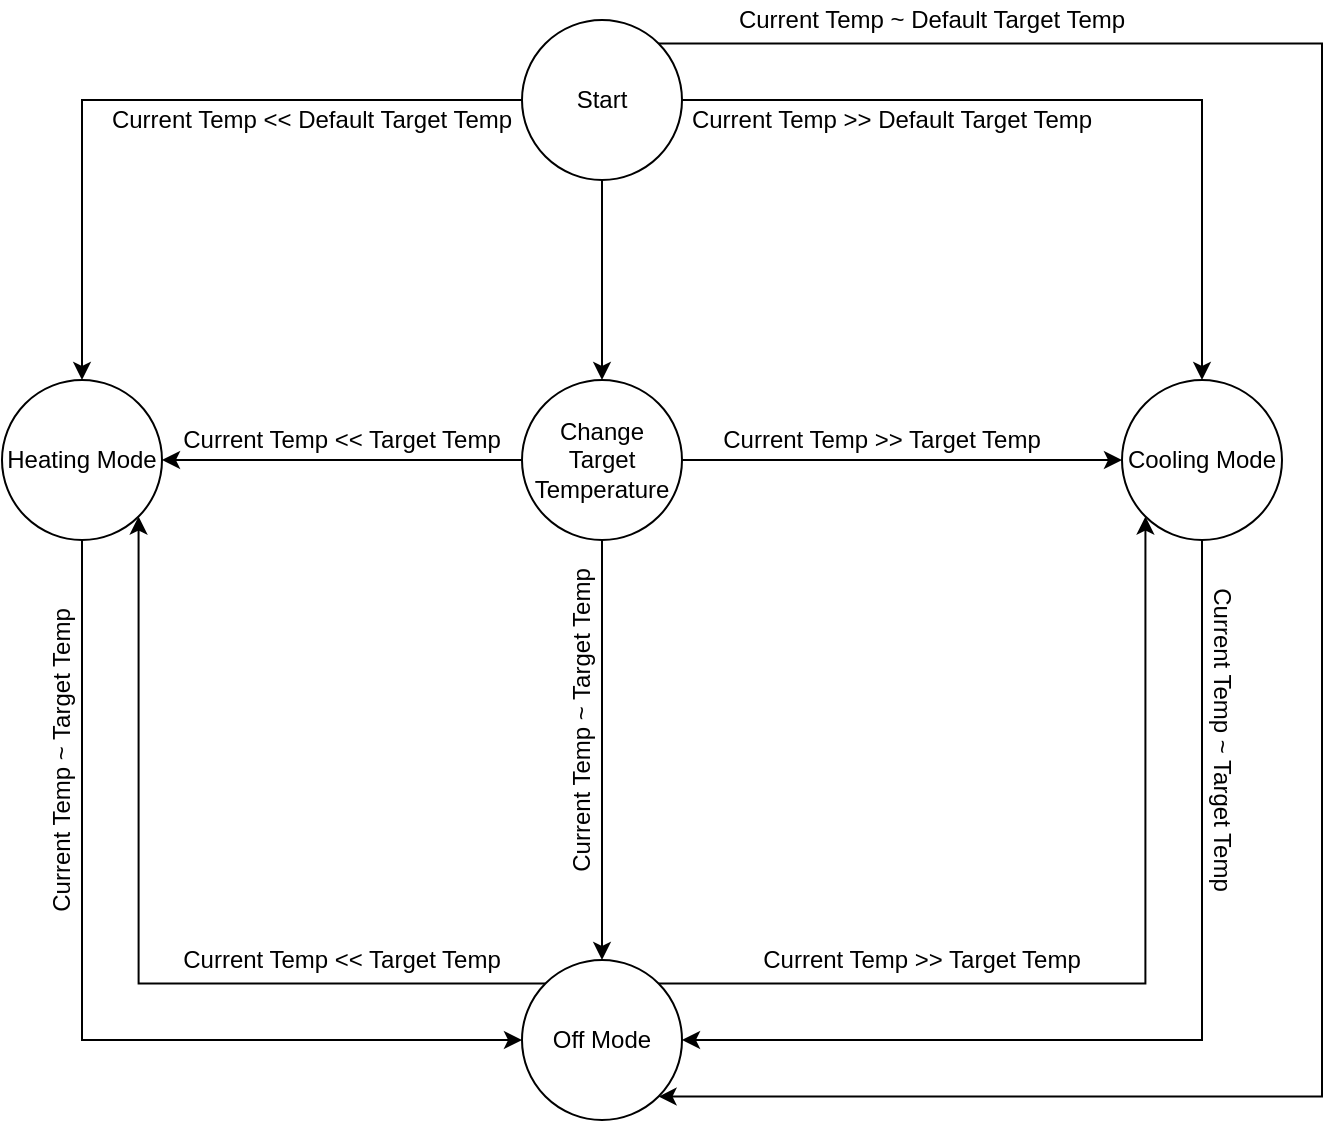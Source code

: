 <mxfile version="12.7.9" type="device"><diagram id="L7xdn83ZYUMLReWjA2Kc" name="Page-1"><mxGraphModel dx="1182" dy="721" grid="1" gridSize="10" guides="1" tooltips="1" connect="1" arrows="1" fold="1" page="1" pageScale="1" pageWidth="1654" pageHeight="1169" math="0" shadow="0"><root><mxCell id="0"/><mxCell id="1" parent="0"/><mxCell id="tFw4TjDR8aYC6s5A93Sa-10" style="edgeStyle=orthogonalEdgeStyle;rounded=0;orthogonalLoop=1;jettySize=auto;html=1;" edge="1" parent="1" source="tFw4TjDR8aYC6s5A93Sa-1" target="tFw4TjDR8aYC6s5A93Sa-2"><mxGeometry relative="1" as="geometry"/></mxCell><mxCell id="tFw4TjDR8aYC6s5A93Sa-19" style="edgeStyle=orthogonalEdgeStyle;rounded=0;orthogonalLoop=1;jettySize=auto;html=1;exitX=1;exitY=0.5;exitDx=0;exitDy=0;entryX=0.5;entryY=0;entryDx=0;entryDy=0;" edge="1" parent="1" source="tFw4TjDR8aYC6s5A93Sa-1" target="tFw4TjDR8aYC6s5A93Sa-3"><mxGeometry relative="1" as="geometry"/></mxCell><mxCell id="tFw4TjDR8aYC6s5A93Sa-20" style="edgeStyle=orthogonalEdgeStyle;rounded=0;orthogonalLoop=1;jettySize=auto;html=1;exitX=0;exitY=0.5;exitDx=0;exitDy=0;entryX=0.5;entryY=0;entryDx=0;entryDy=0;" edge="1" parent="1" source="tFw4TjDR8aYC6s5A93Sa-1" target="tFw4TjDR8aYC6s5A93Sa-4"><mxGeometry relative="1" as="geometry"/></mxCell><mxCell id="tFw4TjDR8aYC6s5A93Sa-21" style="edgeStyle=orthogonalEdgeStyle;rounded=0;orthogonalLoop=1;jettySize=auto;html=1;exitX=1;exitY=0;exitDx=0;exitDy=0;entryX=1;entryY=1;entryDx=0;entryDy=0;" edge="1" parent="1" source="tFw4TjDR8aYC6s5A93Sa-1" target="tFw4TjDR8aYC6s5A93Sa-5"><mxGeometry relative="1" as="geometry"><Array as="points"><mxPoint x="740" y="32"/><mxPoint x="740" y="558"/></Array></mxGeometry></mxCell><mxCell id="tFw4TjDR8aYC6s5A93Sa-1" value="Start" style="ellipse;whiteSpace=wrap;html=1;aspect=fixed;" vertex="1" parent="1"><mxGeometry x="340" y="20" width="80" height="80" as="geometry"/></mxCell><mxCell id="tFw4TjDR8aYC6s5A93Sa-11" style="edgeStyle=orthogonalEdgeStyle;rounded=0;orthogonalLoop=1;jettySize=auto;html=1;entryX=0.5;entryY=0;entryDx=0;entryDy=0;" edge="1" parent="1" source="tFw4TjDR8aYC6s5A93Sa-2" target="tFw4TjDR8aYC6s5A93Sa-5"><mxGeometry relative="1" as="geometry"/></mxCell><mxCell id="tFw4TjDR8aYC6s5A93Sa-12" style="edgeStyle=orthogonalEdgeStyle;rounded=0;orthogonalLoop=1;jettySize=auto;html=1;entryX=1;entryY=0.5;entryDx=0;entryDy=0;" edge="1" parent="1" source="tFw4TjDR8aYC6s5A93Sa-2" target="tFw4TjDR8aYC6s5A93Sa-4"><mxGeometry relative="1" as="geometry"/></mxCell><mxCell id="tFw4TjDR8aYC6s5A93Sa-13" style="edgeStyle=orthogonalEdgeStyle;rounded=0;orthogonalLoop=1;jettySize=auto;html=1;entryX=0;entryY=0.5;entryDx=0;entryDy=0;" edge="1" parent="1" source="tFw4TjDR8aYC6s5A93Sa-2" target="tFw4TjDR8aYC6s5A93Sa-3"><mxGeometry relative="1" as="geometry"/></mxCell><mxCell id="tFw4TjDR8aYC6s5A93Sa-2" value="Change Target Temperature" style="ellipse;whiteSpace=wrap;html=1;aspect=fixed;" vertex="1" parent="1"><mxGeometry x="340" y="200" width="80" height="80" as="geometry"/></mxCell><mxCell id="tFw4TjDR8aYC6s5A93Sa-15" style="edgeStyle=orthogonalEdgeStyle;rounded=0;orthogonalLoop=1;jettySize=auto;html=1;entryX=1;entryY=0.5;entryDx=0;entryDy=0;exitX=0.5;exitY=1;exitDx=0;exitDy=0;" edge="1" parent="1" source="tFw4TjDR8aYC6s5A93Sa-3" target="tFw4TjDR8aYC6s5A93Sa-5"><mxGeometry relative="1" as="geometry"/></mxCell><mxCell id="tFw4TjDR8aYC6s5A93Sa-3" value="Cooling Mode" style="ellipse;whiteSpace=wrap;html=1;aspect=fixed;" vertex="1" parent="1"><mxGeometry x="640" y="200" width="80" height="80" as="geometry"/></mxCell><mxCell id="tFw4TjDR8aYC6s5A93Sa-14" style="edgeStyle=orthogonalEdgeStyle;rounded=0;orthogonalLoop=1;jettySize=auto;html=1;exitX=0.5;exitY=1;exitDx=0;exitDy=0;entryX=0;entryY=0.5;entryDx=0;entryDy=0;" edge="1" parent="1" source="tFw4TjDR8aYC6s5A93Sa-4" target="tFw4TjDR8aYC6s5A93Sa-5"><mxGeometry relative="1" as="geometry"><mxPoint x="230" y="300" as="targetPoint"/></mxGeometry></mxCell><mxCell id="tFw4TjDR8aYC6s5A93Sa-4" value="Heating Mode" style="ellipse;whiteSpace=wrap;html=1;aspect=fixed;" vertex="1" parent="1"><mxGeometry x="80" y="200" width="80" height="80" as="geometry"/></mxCell><mxCell id="tFw4TjDR8aYC6s5A93Sa-17" style="edgeStyle=orthogonalEdgeStyle;rounded=0;orthogonalLoop=1;jettySize=auto;html=1;exitX=0;exitY=0;exitDx=0;exitDy=0;entryX=1;entryY=1;entryDx=0;entryDy=0;" edge="1" parent="1" source="tFw4TjDR8aYC6s5A93Sa-5" target="tFw4TjDR8aYC6s5A93Sa-4"><mxGeometry relative="1" as="geometry"/></mxCell><mxCell id="tFw4TjDR8aYC6s5A93Sa-18" style="edgeStyle=orthogonalEdgeStyle;rounded=0;orthogonalLoop=1;jettySize=auto;html=1;exitX=1;exitY=0;exitDx=0;exitDy=0;entryX=0;entryY=1;entryDx=0;entryDy=0;" edge="1" parent="1" source="tFw4TjDR8aYC6s5A93Sa-5" target="tFw4TjDR8aYC6s5A93Sa-3"><mxGeometry relative="1" as="geometry"/></mxCell><mxCell id="tFw4TjDR8aYC6s5A93Sa-5" value="Off Mode" style="ellipse;whiteSpace=wrap;html=1;aspect=fixed;" vertex="1" parent="1"><mxGeometry x="340" y="490" width="80" height="80" as="geometry"/></mxCell><mxCell id="tFw4TjDR8aYC6s5A93Sa-22" value="Current Temp &amp;gt;&amp;gt; Default Target Temp" style="text;html=1;strokeColor=none;fillColor=none;align=center;verticalAlign=middle;whiteSpace=wrap;rounded=0;" vertex="1" parent="1"><mxGeometry x="420" y="60" width="210" height="20" as="geometry"/></mxCell><mxCell id="tFw4TjDR8aYC6s5A93Sa-23" value="Current Temp &amp;lt;&amp;lt; Default Target Temp" style="text;html=1;strokeColor=none;fillColor=none;align=center;verticalAlign=middle;whiteSpace=wrap;rounded=0;" vertex="1" parent="1"><mxGeometry x="120" y="60" width="230" height="20" as="geometry"/></mxCell><mxCell id="tFw4TjDR8aYC6s5A93Sa-24" value="Current Temp ~ Default Target Temp" style="text;html=1;strokeColor=none;fillColor=none;align=center;verticalAlign=middle;whiteSpace=wrap;rounded=0;" vertex="1" parent="1"><mxGeometry x="430" y="10" width="230" height="20" as="geometry"/></mxCell><mxCell id="tFw4TjDR8aYC6s5A93Sa-25" value="Current Temp &amp;lt;&amp;lt; Target Temp" style="text;html=1;strokeColor=none;fillColor=none;align=center;verticalAlign=middle;whiteSpace=wrap;rounded=0;" vertex="1" parent="1"><mxGeometry x="160" y="220" width="180" height="20" as="geometry"/></mxCell><mxCell id="tFw4TjDR8aYC6s5A93Sa-26" value="Current Temp &amp;gt;&amp;gt; Target Temp" style="text;html=1;strokeColor=none;fillColor=none;align=center;verticalAlign=middle;whiteSpace=wrap;rounded=0;" vertex="1" parent="1"><mxGeometry x="430" y="220" width="180" height="20" as="geometry"/></mxCell><mxCell id="tFw4TjDR8aYC6s5A93Sa-27" value="Current Temp ~ Target Temp" style="text;html=1;strokeColor=none;fillColor=none;align=center;verticalAlign=middle;whiteSpace=wrap;rounded=0;rotation=-90;" vertex="1" parent="1"><mxGeometry x="280" y="360" width="180" height="20" as="geometry"/></mxCell><mxCell id="tFw4TjDR8aYC6s5A93Sa-28" value="Current Temp &amp;gt;&amp;gt; Target Temp" style="text;html=1;strokeColor=none;fillColor=none;align=center;verticalAlign=middle;whiteSpace=wrap;rounded=0;" vertex="1" parent="1"><mxGeometry x="450" y="480" width="180" height="20" as="geometry"/></mxCell><mxCell id="tFw4TjDR8aYC6s5A93Sa-29" value="Current Temp &amp;lt;&amp;lt; Target Temp" style="text;html=1;strokeColor=none;fillColor=none;align=center;verticalAlign=middle;whiteSpace=wrap;rounded=0;" vertex="1" parent="1"><mxGeometry x="160" y="480" width="180" height="20" as="geometry"/></mxCell><mxCell id="tFw4TjDR8aYC6s5A93Sa-30" value="Current Temp ~ Target Temp" style="text;html=1;strokeColor=none;fillColor=none;align=center;verticalAlign=middle;whiteSpace=wrap;rounded=0;rotation=-90;" vertex="1" parent="1"><mxGeometry x="20" y="380" width="180" height="20" as="geometry"/></mxCell><mxCell id="tFw4TjDR8aYC6s5A93Sa-31" value="Current Temp ~ Target Temp" style="text;html=1;strokeColor=none;fillColor=none;align=center;verticalAlign=middle;whiteSpace=wrap;rounded=0;rotation=90;" vertex="1" parent="1"><mxGeometry x="600" y="370" width="180" height="20" as="geometry"/></mxCell></root></mxGraphModel></diagram></mxfile>